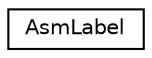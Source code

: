 digraph "Graphical Class Hierarchy"
{
  edge [fontname="Helvetica",fontsize="10",labelfontname="Helvetica",labelfontsize="10"];
  node [fontname="Helvetica",fontsize="10",shape=record];
  rankdir="LR";
  Node1 [label="AsmLabel",height=0.2,width=0.4,color="black", fillcolor="white", style="filled",URL="$class_asm_label.html"];
}
